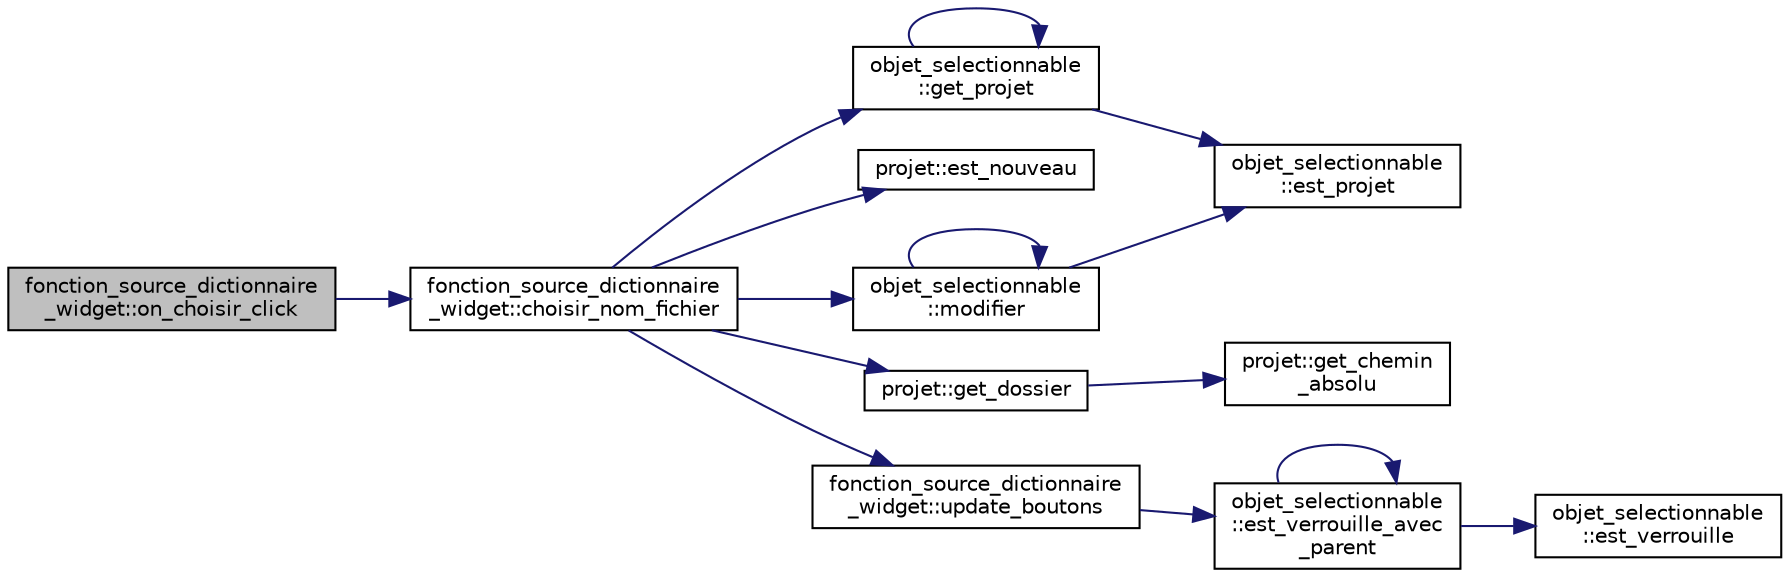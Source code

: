 digraph "fonction_source_dictionnaire_widget::on_choisir_click"
{
  edge [fontname="Helvetica",fontsize="10",labelfontname="Helvetica",labelfontsize="10"];
  node [fontname="Helvetica",fontsize="10",shape=record];
  rankdir="LR";
  Node41 [label="fonction_source_dictionnaire\l_widget::on_choisir_click",height=0.2,width=0.4,color="black", fillcolor="grey75", style="filled", fontcolor="black"];
  Node41 -> Node42 [color="midnightblue",fontsize="10",style="solid",fontname="Helvetica"];
  Node42 [label="fonction_source_dictionnaire\l_widget::choisir_nom_fichier",height=0.2,width=0.4,color="black", fillcolor="white", style="filled",URL="$classfonction__source__dictionnaire__widget.html#a387f0f5b29ab76a4b8f6da4c28fa71d5",tooltip="Choisi un nom de fichier. "];
  Node42 -> Node43 [color="midnightblue",fontsize="10",style="solid",fontname="Helvetica"];
  Node43 [label="objet_selectionnable\l::get_projet",height=0.2,width=0.4,color="black", fillcolor="white", style="filled",URL="$classobjet__selectionnable.html#ab48a75e720955aebe27f720dfaa5e78e",tooltip="Retourne le projet contenant l&#39;objet sélectionnable. "];
  Node43 -> Node44 [color="midnightblue",fontsize="10",style="solid",fontname="Helvetica"];
  Node44 [label="objet_selectionnable\l::est_projet",height=0.2,width=0.4,color="black", fillcolor="white", style="filled",URL="$classobjet__selectionnable.html#a49ea1a29523e46f099896477a2b43eaa",tooltip="Indique si l&#39;objet est un projet. "];
  Node43 -> Node43 [color="midnightblue",fontsize="10",style="solid",fontname="Helvetica"];
  Node42 -> Node45 [color="midnightblue",fontsize="10",style="solid",fontname="Helvetica"];
  Node45 [label="projet::est_nouveau",height=0.2,width=0.4,color="black", fillcolor="white", style="filled",URL="$classprojet.html#a5ec26ee61a91af62a268bb85263d6a30",tooltip="Indique si le projet est nouveau. "];
  Node42 -> Node46 [color="midnightblue",fontsize="10",style="solid",fontname="Helvetica"];
  Node46 [label="projet::get_dossier",height=0.2,width=0.4,color="black", fillcolor="white", style="filled",URL="$classprojet.html#a090c95e58831875cf4e81928c1d75b7e",tooltip="Retourne le dossier du projet. "];
  Node46 -> Node47 [color="midnightblue",fontsize="10",style="solid",fontname="Helvetica"];
  Node47 [label="projet::get_chemin\l_absolu",height=0.2,width=0.4,color="black", fillcolor="white", style="filled",URL="$classprojet.html#aefa5df1c78bc74bedfa8c845524d9e3e",tooltip="Retourne le chemin absolu du fichier du projet. "];
  Node42 -> Node48 [color="midnightblue",fontsize="10",style="solid",fontname="Helvetica"];
  Node48 [label="fonction_source_dictionnaire\l_widget::update_boutons",height=0.2,width=0.4,color="black", fillcolor="white", style="filled",URL="$classfonction__source__dictionnaire__widget.html#affb7defcec57ca6f4035c138340b86cd",tooltip="Met à jour l&#39;ensemble des boutons. "];
  Node48 -> Node49 [color="midnightblue",fontsize="10",style="solid",fontname="Helvetica"];
  Node49 [label="objet_selectionnable\l::est_verrouille_avec\l_parent",height=0.2,width=0.4,color="black", fillcolor="white", style="filled",URL="$classobjet__selectionnable.html#a001c4584a6430689f478544ec560fb7e",tooltip="Indique si l&#39;objet est verrouillé en considérant également ses parents. "];
  Node49 -> Node50 [color="midnightblue",fontsize="10",style="solid",fontname="Helvetica"];
  Node50 [label="objet_selectionnable\l::est_verrouille",height=0.2,width=0.4,color="black", fillcolor="white", style="filled",URL="$classobjet__selectionnable.html#ae9c29950b9e5b582338ac659ecc3e3d6",tooltip="Indique si l&#39;objet est vérrouillé, i.e. non éditable. "];
  Node49 -> Node49 [color="midnightblue",fontsize="10",style="solid",fontname="Helvetica"];
  Node42 -> Node51 [color="midnightblue",fontsize="10",style="solid",fontname="Helvetica"];
  Node51 [label="objet_selectionnable\l::modifier",height=0.2,width=0.4,color="black", fillcolor="white", style="filled",URL="$classobjet__selectionnable.html#a9f76b8e89231a79c3fc840af874bd868",tooltip="Modifie l&#39;objet. "];
  Node51 -> Node44 [color="midnightblue",fontsize="10",style="solid",fontname="Helvetica"];
  Node51 -> Node51 [color="midnightblue",fontsize="10",style="solid",fontname="Helvetica"];
}
